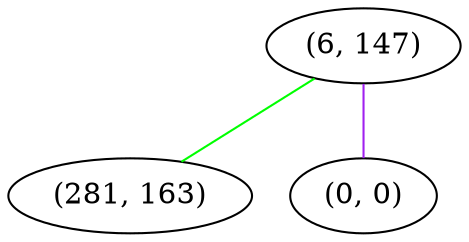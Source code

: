 graph "" {
"(6, 147)";
"(281, 163)";
"(0, 0)";
"(6, 147)" -- "(281, 163)"  [color=green, key=0, weight=2];
"(6, 147)" -- "(0, 0)"  [color=purple, key=0, weight=4];
}

